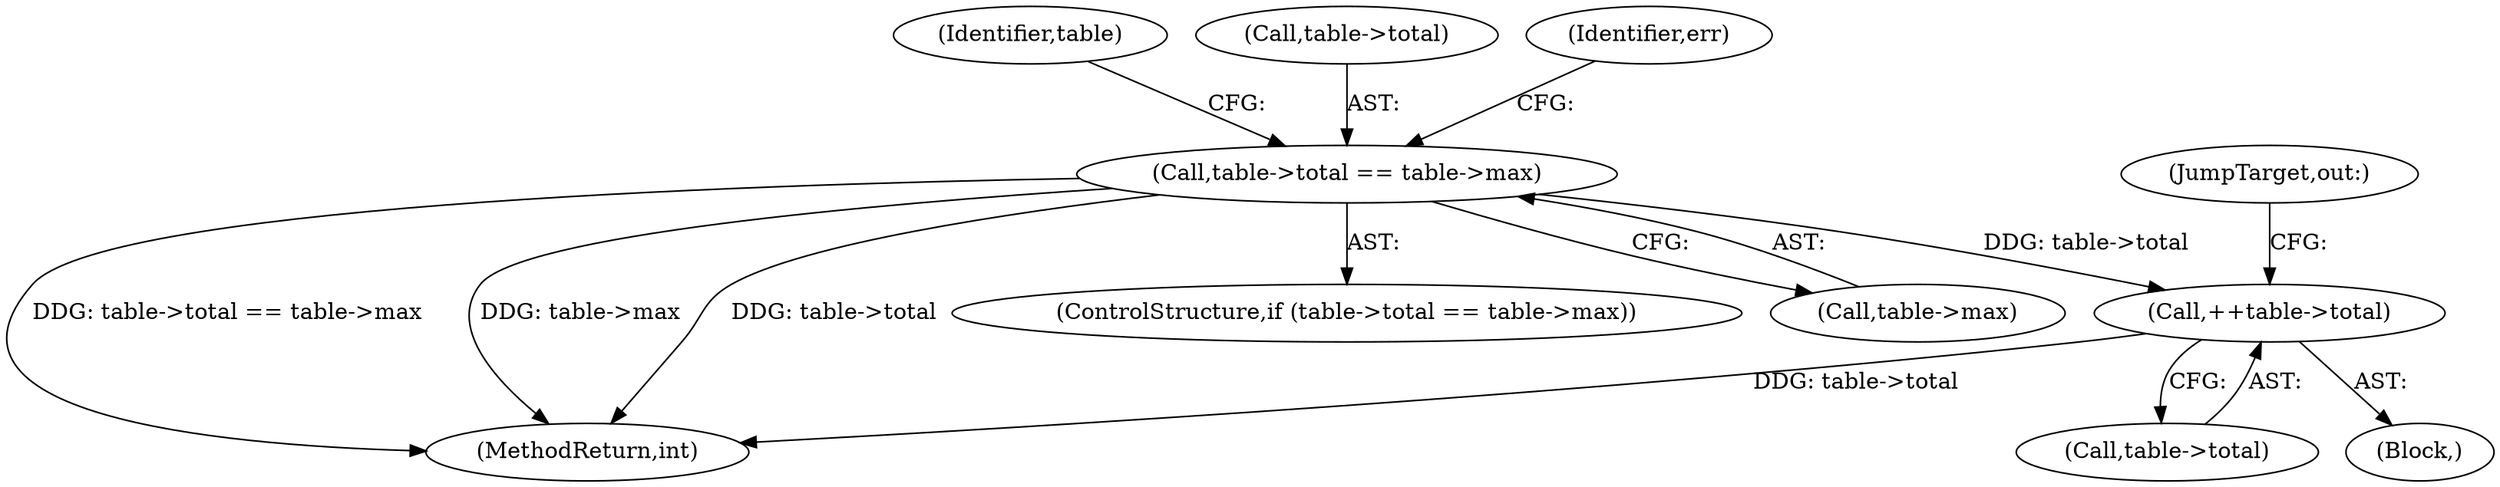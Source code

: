 digraph "0_linux_0926f91083f34d047abc74f1ca4fa6a9c161f7db_0@pointer" {
"1000268" [label="(Call,++table->total)"];
"1000203" [label="(Call,table->total == table->max)"];
"1000268" [label="(Call,++table->total)"];
"1000219" [label="(Identifier,table)"];
"1000269" [label="(Call,table->total)"];
"1000272" [label="(JumpTarget,out:)"];
"1000280" [label="(MethodReturn,int)"];
"1000204" [label="(Call,table->total)"];
"1000108" [label="(Block,)"];
"1000202" [label="(ControlStructure,if (table->total == table->max))"];
"1000212" [label="(Identifier,err)"];
"1000207" [label="(Call,table->max)"];
"1000203" [label="(Call,table->total == table->max)"];
"1000268" -> "1000108"  [label="AST: "];
"1000268" -> "1000269"  [label="CFG: "];
"1000269" -> "1000268"  [label="AST: "];
"1000272" -> "1000268"  [label="CFG: "];
"1000268" -> "1000280"  [label="DDG: table->total"];
"1000203" -> "1000268"  [label="DDG: table->total"];
"1000203" -> "1000202"  [label="AST: "];
"1000203" -> "1000207"  [label="CFG: "];
"1000204" -> "1000203"  [label="AST: "];
"1000207" -> "1000203"  [label="AST: "];
"1000212" -> "1000203"  [label="CFG: "];
"1000219" -> "1000203"  [label="CFG: "];
"1000203" -> "1000280"  [label="DDG: table->total == table->max"];
"1000203" -> "1000280"  [label="DDG: table->max"];
"1000203" -> "1000280"  [label="DDG: table->total"];
}
